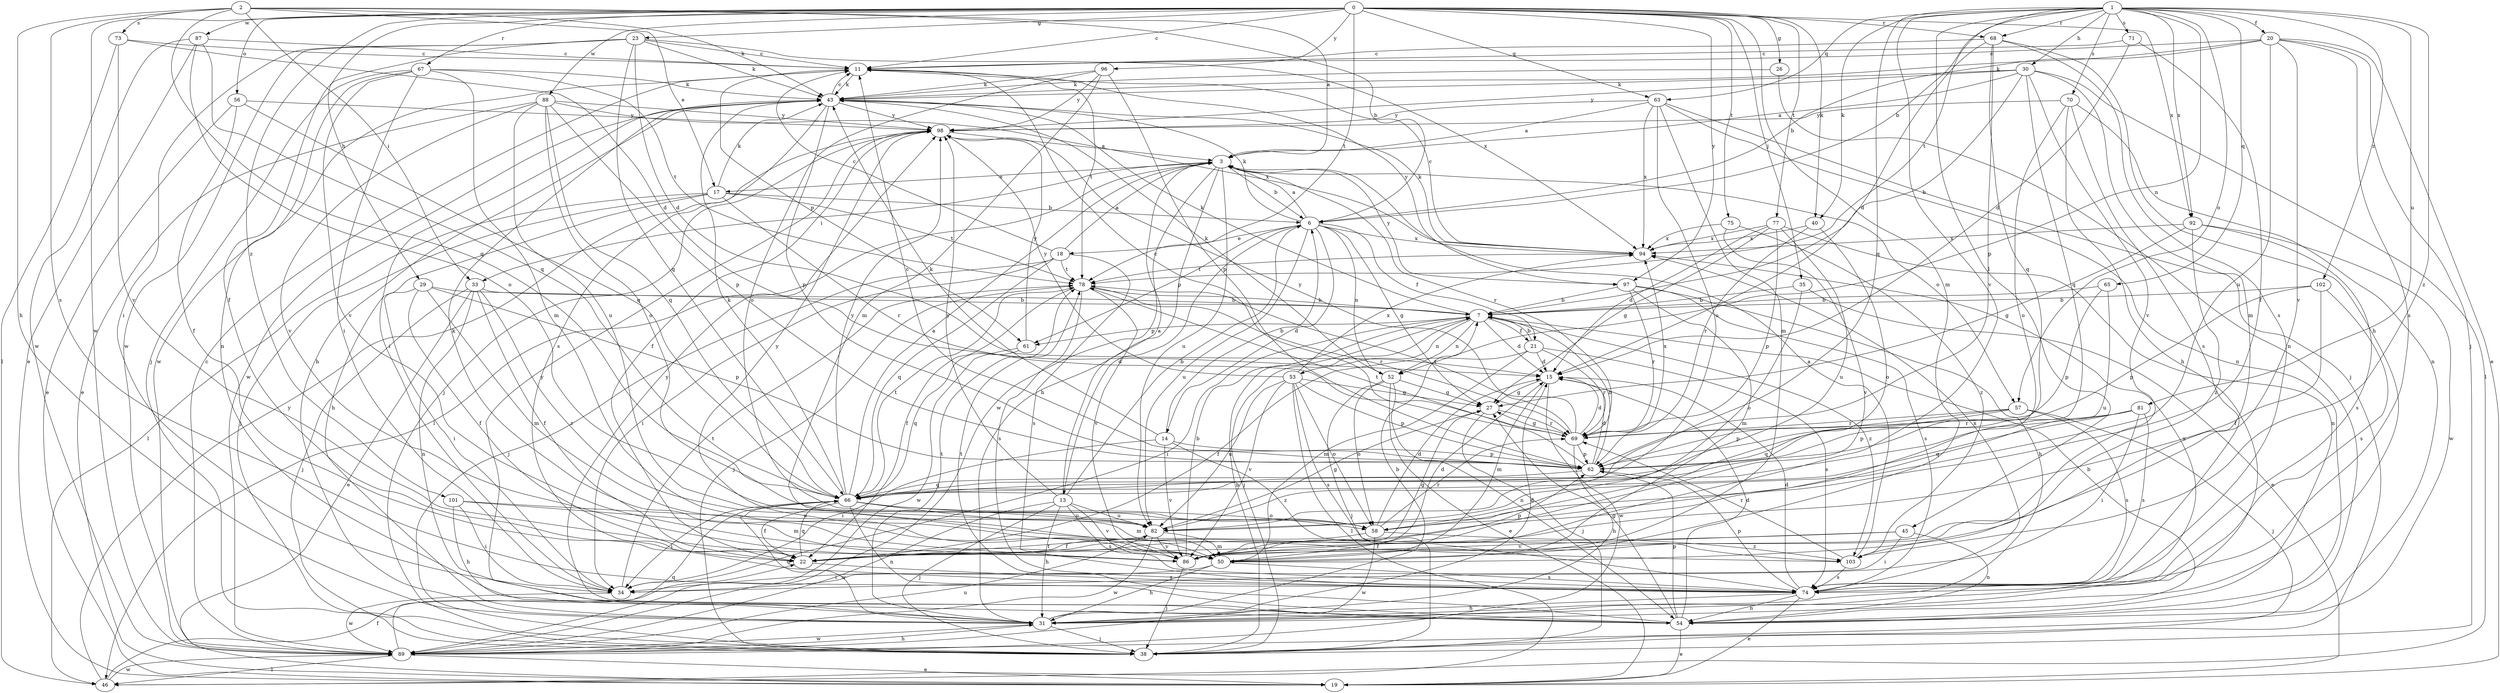 strict digraph  {
0;
1;
2;
3;
6;
7;
11;
13;
14;
15;
17;
18;
19;
20;
21;
22;
23;
26;
27;
29;
30;
31;
33;
34;
35;
38;
40;
43;
45;
46;
50;
52;
53;
54;
56;
57;
58;
61;
62;
63;
65;
66;
67;
68;
69;
70;
71;
73;
74;
75;
77;
78;
81;
82;
86;
87;
88;
89;
92;
94;
96;
97;
98;
101;
102;
103;
0 -> 11  [label=c];
0 -> 23  [label=g];
0 -> 26  [label=g];
0 -> 29  [label=h];
0 -> 35  [label=j];
0 -> 40  [label=k];
0 -> 50  [label=m];
0 -> 56  [label=o];
0 -> 63  [label=q];
0 -> 67  [label=r];
0 -> 68  [label=r];
0 -> 75  [label=t];
0 -> 77  [label=t];
0 -> 78  [label=t];
0 -> 87  [label=w];
0 -> 88  [label=w];
0 -> 89  [label=w];
0 -> 92  [label=x];
0 -> 96  [label=y];
0 -> 97  [label=y];
0 -> 101  [label=z];
1 -> 6  [label=b];
1 -> 20  [label=f];
1 -> 30  [label=h];
1 -> 40  [label=k];
1 -> 45  [label=l];
1 -> 52  [label=n];
1 -> 57  [label=o];
1 -> 63  [label=q];
1 -> 65  [label=q];
1 -> 66  [label=q];
1 -> 68  [label=r];
1 -> 70  [label=s];
1 -> 71  [label=s];
1 -> 78  [label=t];
1 -> 81  [label=u];
1 -> 86  [label=v];
1 -> 92  [label=x];
1 -> 102  [label=z];
1 -> 103  [label=z];
2 -> 3  [label=a];
2 -> 6  [label=b];
2 -> 17  [label=e];
2 -> 31  [label=h];
2 -> 33  [label=i];
2 -> 43  [label=k];
2 -> 66  [label=q];
2 -> 73  [label=s];
2 -> 74  [label=s];
3 -> 6  [label=b];
3 -> 17  [label=e];
3 -> 31  [label=h];
3 -> 33  [label=i];
3 -> 46  [label=l];
3 -> 57  [label=o];
3 -> 69  [label=r];
3 -> 82  [label=u];
3 -> 89  [label=w];
3 -> 97  [label=y];
6 -> 3  [label=a];
6 -> 13  [label=d];
6 -> 14  [label=d];
6 -> 18  [label=e];
6 -> 21  [label=f];
6 -> 27  [label=g];
6 -> 43  [label=k];
6 -> 52  [label=n];
6 -> 61  [label=p];
6 -> 82  [label=u];
6 -> 94  [label=x];
7 -> 15  [label=d];
7 -> 21  [label=f];
7 -> 34  [label=i];
7 -> 38  [label=j];
7 -> 43  [label=k];
7 -> 52  [label=n];
7 -> 53  [label=n];
7 -> 61  [label=p];
7 -> 103  [label=z];
11 -> 43  [label=k];
11 -> 61  [label=p];
11 -> 78  [label=t];
11 -> 89  [label=w];
11 -> 97  [label=y];
13 -> 3  [label=a];
13 -> 6  [label=b];
13 -> 31  [label=h];
13 -> 38  [label=j];
13 -> 74  [label=s];
13 -> 82  [label=u];
13 -> 86  [label=v];
13 -> 89  [label=w];
13 -> 98  [label=y];
14 -> 6  [label=b];
14 -> 34  [label=i];
14 -> 43  [label=k];
14 -> 62  [label=p];
14 -> 86  [label=v];
14 -> 103  [label=z];
15 -> 27  [label=g];
15 -> 50  [label=m];
15 -> 89  [label=w];
17 -> 6  [label=b];
17 -> 31  [label=h];
17 -> 38  [label=j];
17 -> 43  [label=k];
17 -> 46  [label=l];
17 -> 69  [label=r];
17 -> 78  [label=t];
18 -> 3  [label=a];
18 -> 11  [label=c];
18 -> 34  [label=i];
18 -> 38  [label=j];
18 -> 66  [label=q];
18 -> 74  [label=s];
18 -> 78  [label=t];
20 -> 6  [label=b];
20 -> 11  [label=c];
20 -> 19  [label=e];
20 -> 38  [label=j];
20 -> 43  [label=k];
20 -> 74  [label=s];
20 -> 82  [label=u];
20 -> 86  [label=v];
21 -> 7  [label=b];
21 -> 15  [label=d];
21 -> 22  [label=f];
21 -> 50  [label=m];
21 -> 69  [label=r];
21 -> 74  [label=s];
22 -> 66  [label=q];
22 -> 74  [label=s];
23 -> 11  [label=c];
23 -> 15  [label=d];
23 -> 22  [label=f];
23 -> 34  [label=i];
23 -> 43  [label=k];
23 -> 66  [label=q];
23 -> 89  [label=w];
23 -> 94  [label=x];
26 -> 43  [label=k];
26 -> 54  [label=n];
27 -> 38  [label=j];
27 -> 69  [label=r];
29 -> 7  [label=b];
29 -> 22  [label=f];
29 -> 34  [label=i];
29 -> 50  [label=m];
29 -> 62  [label=p];
30 -> 3  [label=a];
30 -> 7  [label=b];
30 -> 43  [label=k];
30 -> 46  [label=l];
30 -> 50  [label=m];
30 -> 66  [label=q];
30 -> 86  [label=v];
30 -> 98  [label=y];
31 -> 7  [label=b];
31 -> 15  [label=d];
31 -> 38  [label=j];
31 -> 66  [label=q];
31 -> 78  [label=t];
31 -> 89  [label=w];
31 -> 94  [label=x];
31 -> 98  [label=y];
33 -> 7  [label=b];
33 -> 19  [label=e];
33 -> 22  [label=f];
33 -> 38  [label=j];
33 -> 54  [label=n];
33 -> 103  [label=z];
34 -> 78  [label=t];
34 -> 89  [label=w];
35 -> 7  [label=b];
35 -> 19  [label=e];
35 -> 58  [label=o];
38 -> 7  [label=b];
40 -> 58  [label=o];
40 -> 69  [label=r];
40 -> 94  [label=x];
43 -> 11  [label=c];
43 -> 31  [label=h];
43 -> 34  [label=i];
43 -> 62  [label=p];
43 -> 74  [label=s];
43 -> 89  [label=w];
43 -> 98  [label=y];
45 -> 22  [label=f];
45 -> 34  [label=i];
45 -> 54  [label=n];
45 -> 86  [label=v];
46 -> 22  [label=f];
46 -> 89  [label=w];
46 -> 98  [label=y];
50 -> 15  [label=d];
50 -> 31  [label=h];
50 -> 34  [label=i];
50 -> 74  [label=s];
50 -> 98  [label=y];
52 -> 19  [label=e];
52 -> 27  [label=g];
52 -> 38  [label=j];
52 -> 43  [label=k];
52 -> 54  [label=n];
52 -> 58  [label=o];
53 -> 27  [label=g];
53 -> 46  [label=l];
53 -> 58  [label=o];
53 -> 62  [label=p];
53 -> 74  [label=s];
53 -> 82  [label=u];
53 -> 86  [label=v];
53 -> 94  [label=x];
53 -> 98  [label=y];
54 -> 7  [label=b];
54 -> 15  [label=d];
54 -> 19  [label=e];
54 -> 27  [label=g];
54 -> 62  [label=p];
54 -> 78  [label=t];
54 -> 98  [label=y];
56 -> 19  [label=e];
56 -> 22  [label=f];
56 -> 66  [label=q];
56 -> 98  [label=y];
57 -> 38  [label=j];
57 -> 62  [label=p];
57 -> 66  [label=q];
57 -> 69  [label=r];
57 -> 74  [label=s];
58 -> 15  [label=d];
58 -> 22  [label=f];
58 -> 69  [label=r];
58 -> 89  [label=w];
58 -> 103  [label=z];
61 -> 66  [label=q];
61 -> 89  [label=w];
61 -> 98  [label=y];
62 -> 7  [label=b];
62 -> 11  [label=c];
62 -> 15  [label=d];
62 -> 66  [label=q];
62 -> 78  [label=t];
63 -> 3  [label=a];
63 -> 38  [label=j];
63 -> 50  [label=m];
63 -> 54  [label=n];
63 -> 82  [label=u];
63 -> 94  [label=x];
63 -> 98  [label=y];
65 -> 7  [label=b];
65 -> 62  [label=p];
65 -> 82  [label=u];
66 -> 3  [label=a];
66 -> 22  [label=f];
66 -> 34  [label=i];
66 -> 43  [label=k];
66 -> 50  [label=m];
66 -> 54  [label=n];
66 -> 58  [label=o];
66 -> 78  [label=t];
66 -> 82  [label=u];
66 -> 98  [label=y];
67 -> 34  [label=i];
67 -> 38  [label=j];
67 -> 43  [label=k];
67 -> 50  [label=m];
67 -> 54  [label=n];
67 -> 78  [label=t];
67 -> 86  [label=v];
68 -> 11  [label=c];
68 -> 15  [label=d];
68 -> 31  [label=h];
68 -> 62  [label=p];
68 -> 66  [label=q];
68 -> 74  [label=s];
69 -> 11  [label=c];
69 -> 15  [label=d];
69 -> 27  [label=g];
69 -> 31  [label=h];
69 -> 62  [label=p];
69 -> 78  [label=t];
69 -> 94  [label=x];
69 -> 98  [label=y];
70 -> 31  [label=h];
70 -> 54  [label=n];
70 -> 58  [label=o];
70 -> 74  [label=s];
70 -> 98  [label=y];
71 -> 11  [label=c];
71 -> 15  [label=d];
71 -> 22  [label=f];
73 -> 11  [label=c];
73 -> 15  [label=d];
73 -> 46  [label=l];
73 -> 86  [label=v];
74 -> 15  [label=d];
74 -> 19  [label=e];
74 -> 31  [label=h];
74 -> 54  [label=n];
74 -> 62  [label=p];
74 -> 94  [label=x];
75 -> 86  [label=v];
75 -> 94  [label=x];
75 -> 103  [label=z];
77 -> 15  [label=d];
77 -> 27  [label=g];
77 -> 54  [label=n];
77 -> 62  [label=p];
77 -> 82  [label=u];
77 -> 94  [label=x];
78 -> 7  [label=b];
78 -> 22  [label=f];
78 -> 38  [label=j];
78 -> 69  [label=r];
78 -> 74  [label=s];
78 -> 86  [label=v];
81 -> 34  [label=i];
81 -> 62  [label=p];
81 -> 66  [label=q];
81 -> 69  [label=r];
81 -> 74  [label=s];
82 -> 22  [label=f];
82 -> 27  [label=g];
82 -> 50  [label=m];
82 -> 86  [label=v];
82 -> 89  [label=w];
86 -> 7  [label=b];
86 -> 27  [label=g];
86 -> 38  [label=j];
86 -> 43  [label=k];
86 -> 62  [label=p];
87 -> 11  [label=c];
87 -> 19  [label=e];
87 -> 58  [label=o];
87 -> 66  [label=q];
87 -> 89  [label=w];
88 -> 19  [label=e];
88 -> 58  [label=o];
88 -> 62  [label=p];
88 -> 66  [label=q];
88 -> 82  [label=u];
88 -> 86  [label=v];
88 -> 94  [label=x];
88 -> 98  [label=y];
89 -> 11  [label=c];
89 -> 19  [label=e];
89 -> 31  [label=h];
89 -> 46  [label=l];
89 -> 66  [label=q];
89 -> 82  [label=u];
92 -> 27  [label=g];
92 -> 74  [label=s];
92 -> 89  [label=w];
92 -> 94  [label=x];
92 -> 103  [label=z];
94 -> 11  [label=c];
94 -> 43  [label=k];
94 -> 78  [label=t];
96 -> 43  [label=k];
96 -> 50  [label=m];
96 -> 58  [label=o];
96 -> 62  [label=p];
96 -> 98  [label=y];
97 -> 7  [label=b];
97 -> 31  [label=h];
97 -> 50  [label=m];
97 -> 69  [label=r];
97 -> 74  [label=s];
98 -> 3  [label=a];
98 -> 22  [label=f];
98 -> 38  [label=j];
101 -> 31  [label=h];
101 -> 34  [label=i];
101 -> 50  [label=m];
101 -> 82  [label=u];
102 -> 7  [label=b];
102 -> 22  [label=f];
102 -> 62  [label=p];
102 -> 74  [label=s];
103 -> 3  [label=a];
103 -> 69  [label=r];
103 -> 74  [label=s];
}
